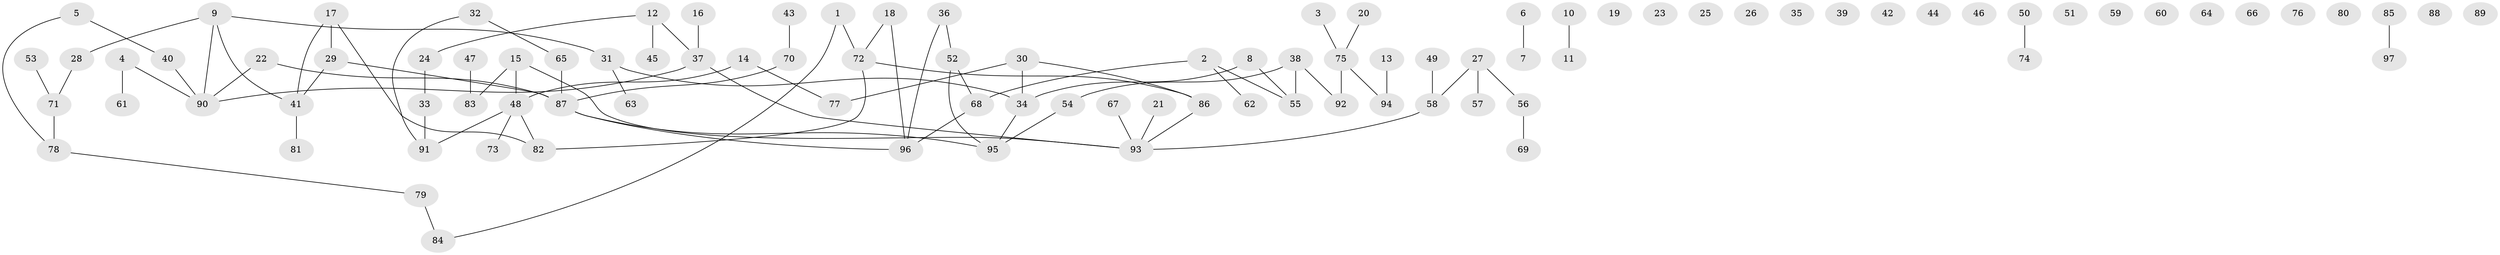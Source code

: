 // Generated by graph-tools (version 1.1) at 2025/00/03/09/25 03:00:43]
// undirected, 97 vertices, 90 edges
graph export_dot {
graph [start="1"]
  node [color=gray90,style=filled];
  1;
  2;
  3;
  4;
  5;
  6;
  7;
  8;
  9;
  10;
  11;
  12;
  13;
  14;
  15;
  16;
  17;
  18;
  19;
  20;
  21;
  22;
  23;
  24;
  25;
  26;
  27;
  28;
  29;
  30;
  31;
  32;
  33;
  34;
  35;
  36;
  37;
  38;
  39;
  40;
  41;
  42;
  43;
  44;
  45;
  46;
  47;
  48;
  49;
  50;
  51;
  52;
  53;
  54;
  55;
  56;
  57;
  58;
  59;
  60;
  61;
  62;
  63;
  64;
  65;
  66;
  67;
  68;
  69;
  70;
  71;
  72;
  73;
  74;
  75;
  76;
  77;
  78;
  79;
  80;
  81;
  82;
  83;
  84;
  85;
  86;
  87;
  88;
  89;
  90;
  91;
  92;
  93;
  94;
  95;
  96;
  97;
  1 -- 72;
  1 -- 84;
  2 -- 55;
  2 -- 62;
  2 -- 68;
  3 -- 75;
  4 -- 61;
  4 -- 90;
  5 -- 40;
  5 -- 78;
  6 -- 7;
  8 -- 34;
  8 -- 55;
  9 -- 28;
  9 -- 31;
  9 -- 41;
  9 -- 90;
  10 -- 11;
  12 -- 24;
  12 -- 37;
  12 -- 45;
  13 -- 94;
  14 -- 48;
  14 -- 77;
  15 -- 48;
  15 -- 83;
  15 -- 93;
  16 -- 37;
  17 -- 29;
  17 -- 41;
  17 -- 82;
  18 -- 72;
  18 -- 96;
  20 -- 75;
  21 -- 93;
  22 -- 87;
  22 -- 90;
  24 -- 33;
  27 -- 56;
  27 -- 57;
  27 -- 58;
  28 -- 71;
  29 -- 41;
  29 -- 87;
  30 -- 34;
  30 -- 77;
  30 -- 86;
  31 -- 34;
  31 -- 63;
  32 -- 65;
  32 -- 91;
  33 -- 91;
  34 -- 95;
  36 -- 52;
  36 -- 96;
  37 -- 90;
  37 -- 93;
  38 -- 54;
  38 -- 55;
  38 -- 92;
  40 -- 90;
  41 -- 81;
  43 -- 70;
  47 -- 83;
  48 -- 73;
  48 -- 82;
  48 -- 91;
  49 -- 58;
  50 -- 74;
  52 -- 68;
  52 -- 95;
  53 -- 71;
  54 -- 95;
  56 -- 69;
  58 -- 93;
  65 -- 87;
  67 -- 93;
  68 -- 96;
  70 -- 87;
  71 -- 78;
  72 -- 82;
  72 -- 86;
  75 -- 92;
  75 -- 94;
  78 -- 79;
  79 -- 84;
  85 -- 97;
  86 -- 93;
  87 -- 95;
  87 -- 96;
}
